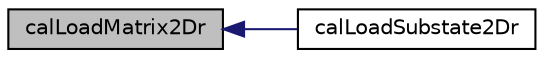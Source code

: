 digraph "calLoadMatrix2Dr"
{
  edge [fontname="Helvetica",fontsize="10",labelfontname="Helvetica",labelfontsize="10"];
  node [fontname="Helvetica",fontsize="10",shape=record];
  rankdir="LR";
  Node1 [label="calLoadMatrix2Dr",height=0.2,width=0.4,color="black", fillcolor="grey75", style="filled" fontcolor="black"];
  Node1 -> Node2 [dir="back",color="midnightblue",fontsize="10",style="solid",fontname="Helvetica"];
  Node2 [label="calLoadSubstate2Dr",height=0.2,width=0.4,color="black", fillcolor="white", style="filled",URL="$cal2_d_i_o_8h.html#a08cc832d979f295b0e50a57845541b03",tooltip="Loads a real (floating point) substate from file. "];
}
